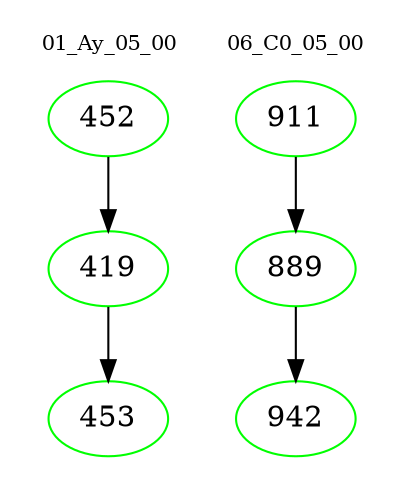 digraph{
subgraph cluster_0 {
color = white
label = "01_Ay_05_00";
fontsize=10;
T0_452 [label="452", color="green"]
T0_452 -> T0_419 [color="black"]
T0_419 [label="419", color="green"]
T0_419 -> T0_453 [color="black"]
T0_453 [label="453", color="green"]
}
subgraph cluster_1 {
color = white
label = "06_C0_05_00";
fontsize=10;
T1_911 [label="911", color="green"]
T1_911 -> T1_889 [color="black"]
T1_889 [label="889", color="green"]
T1_889 -> T1_942 [color="black"]
T1_942 [label="942", color="green"]
}
}
